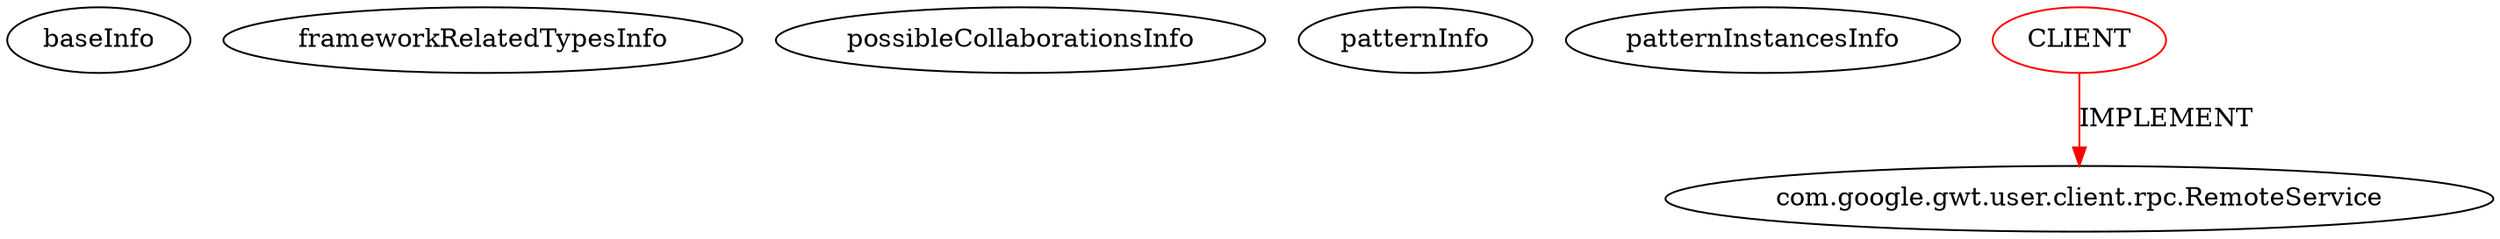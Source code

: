 digraph {
baseInfo[graphId=172,category="pattern",isAnonymous=false,possibleRelation=false]
frameworkRelatedTypesInfo[0="com.google.gwt.user.client.rpc.RemoteService"]
possibleCollaborationsInfo[]
patternInfo[frequency=61.0,patternRootClient=0]
patternInstancesInfo[0="bobvash-Resolution-Tracker~/bobvash-Resolution-Tracker/Resolution-Tracker-master/ResolutionTracker/src/com/bobvash/resolutiontracker/client/TaskManagementService.java~TaskManagementService~862",1="jo32-Easy-URL-Shortener~/jo32-Easy-URL-Shortener/Easy-URL-Shortener-master/src/info/jo32/s/client/PropertyService.java~PropertyService~3296",2="marchold-BandRidesServer~/marchold-BandRidesServer/BandRidesServer-master/Band-Rides-Server/src/com/catglo/bandridesserver/client/GreetingService.java~GreetingService~3709",3="MainMain-ChatCafeine~/MainMain-ChatCafeine/ChatCafeine-master/ChatCafeine/src/sources/client/service/ProfilService.java~ProfilService~188",4="hershal-supertictactoe~/hershal-supertictactoe/supertictactoe-master/src/com/supertictactoe/supertictactoe/client/GreetingService.java~GreetingService~1406",5="nakaken0629-mezamashimailgwt~/nakaken0629-mezamashimailgwt/mezamashimailgwt-master/mezamashimailgwt/src/com/appspot/mezamashimailgwt/client/RegisteringService.java~RegisteringService~4115",6="krajcovic-stockwatcher~/krajcovic-stockwatcher/stockwatcher-master/src/com/google/gwt/sample/stockwatcher/client/service/LoginService.java~LoginService~3438",7="lferna-Padel~/lferna-Padel/Padel-master/src/padel/client/GreetingService.java~GreetingService~3625",8="Byclosure-json-rpc-gwt~/Byclosure-json-rpc-gwt/json-rpc-gwt-master/src/main/java/net/brownpig/jsonrpc/client/RemoteJSONRPCService.java~RemoteJSONRPCService~50",9="ph73nt-fuzzy-archer~/ph73nt-fuzzy-archer/fuzzy-archer-master/src/couk/fishlegs/nucmedone/client/security/AuthService.java~AuthService~4298",10="bebenko-leksi~/bebenko-leksi/leksi-master/gwted/src/main/java/sk/portugal/leksi/editor/client/GreetingService.java~GreetingService~817",11="MainMain-ChatCafeine~/MainMain-ChatCafeine/ChatCafeine-master/ChatCafeine/src/sources/client/service/CompteService.java~CompteService~189",12="Tok-Ziraja222~/Tok-Ziraja222/Ziraja222-master/src/ziraja/client/service/DoesItMeanService.java~DoesItMeanService~421",13="lptr-csopibeszi~/lptr-csopibeszi/csopibeszi-master/src/main/java/hu/lptr/test/gae/csopibeszi/client/MessagesService.java~MessagesService~3634",14="chrte-TemperatureWatcher~/chrte-TemperatureWatcher/TemperatureWatcher-master/src/com/google/gwt/sample/stockwatcher/client/TemperatureService.java~TemperatureService~1065",15="MainMain-ChatCafeine~/MainMain-ChatCafeine/ChatCafeine-master/ChatCafeine/src/sources/client/service/ConnexionService.java~ConnexionService~187",16="MainMain-ChatCafeine~/MainMain-ChatCafeine/ChatCafeine-master/ChatCafeine/src/sources/client/service/SalleService.java~SalleService~185",17="tle-BillNun~/tle-BillNun/BillNun-master/src/com/testapp/client/api/GreetingService.java~GreetingService~4562",18="betacraft-RdpGwtClient~/betacraft-RdpGwtClient/RdpGwtClient-master/src/com/droidcloud/viewer/client/GreetingService.java~GreetingService~824",19="jaxzin-gwt-common-widgets~/jaxzin-gwt-common-widgets/gwt-common-widgets-master/src/com/jaxzin/gwt/ui/client/autocompletion/AutoCompletionMatcherService.java~AutoCompletionMatcherService~3129",20="venkatra-GAEqB~/venkatra-GAEqB/GAEqB-master/src/ca/effacious/professional/gaeqb/gui/client/ItemQueryService.java~ItemQueryService~4583",21="fmilepe-StockWatcher~/fmilepe-StockWatcher/StockWatcher-master/src/br/mdarte/exemplo/client/GreetingService.java~GreetingService~1326",22="Max-Hailperin-MessageBoard~/Max-Hailperin-MessageBoard/MessageBoard-master/MessageBoard/src/edu/gac/mcs270/messageboard/shared/BlobService.java~BlobService~333",23="ph73nt-fuzzy-archer~/ph73nt-fuzzy-archer/fuzzy-archer-master/src/couk/fishlegs/nucmedone/client/ChamberUpdater.java~ChamberUpdater~4294",24="chap19150-SeptaSquared~/chap19150-SeptaSquared/SeptaSquared-master/SeptaSquare/src/com/chapslife/septasquare/client/GreetingService.java~GreetingService~1058",25="coldplayguy-flight87~/coldplayguy-flight87/flight87-master/BookFlight/src/bookflight/client/GreetingService.java~GreetingService~1090",26="jdpatterson-spotify-lottery~/jdpatterson-spotify-lottery/spotify-lottery-master/src/com/vercer/spotify/lottery/client/GwtLotteryCalculator.java~GwtLotteryCalculator~3148",27="aramk-mechanix~/aramk-mechanix/mechanix-master/src/au/edu/unimelb/csse/mugle/client/api/UserService.java~UserService~686",28="GoogleCloudPlatform-appengine-gwtguestbook-namespaces-java~/GoogleCloudPlatform-appengine-gwtguestbook-namespaces-java/appengine-gwtguestbook-namespaces-java-master/src/com/google/gwt/sample/gwtguestbook/client/GuestService.java~GuestService~158",29="nbuesing-gwtMockitoExample~/nbuesing-gwtMockitoExample/gwtMockitoExample-master/src/com/objectpartners/buesing/sample/client/SampleApplicationService.java~SampleApplicationService~4128",30="jerryvig-city-data~/jerryvig-city-data/city-data-master/src/com/mktneutral/citydata/client/CityDataService.java~CityDataService~3150",31="aramk-mechanix~/aramk-mechanix/mechanix-master/src/au/edu/unimelb/csse/mugle/client/api/HighscoreService.java~HighscoreService~688",32="ph73nt-fuzzy-archer~/ph73nt-fuzzy-archer/fuzzy-archer-master/src/couk/fishlegs/nucmedone/client/GreetingService.java~GreetingService~4295",33="Max-Hailperin-MessageBoard~/Max-Hailperin-MessageBoard/MessageBoard-master/MessageBoard/src/edu/gac/mcs270/messageboard/shared/MessageStore.java~MessageStore~334",34="DeannaSurma-Census~/DeannaSurma-Census/Census-master/src/com/cs4302/census/client/OutputService.java~OutputService~108",35="karuto-cloud-storage-gallery~/karuto-cloud-storage-gallery/cloud-storage-gallery-master/src/com/mycompany/cloudstoragegallery/client/GreetingService.java~GreetingService~3404",36="DeannaSurma-Census~/DeannaSurma-Census/Census-master/src/com/cs4302/census/client/InputService.java~InputService~107",37="svor-SimpleGWTProject~/svor-SimpleGWTProject/SimpleGWTProject-master/src/com/tutorialspoint/client/GreetingService.java~GreetingService~4526",38="AquaWolf-frontier-manager~/AquaWolf-frontier-manager/frontier-manager-master/Frontier Manager Server/src/de/waldmeisterundfreunde/frontiermanger/client/GreetingService.java~GreetingService~24",39="krajcovic-stockwatcher~/krajcovic-stockwatcher/stockwatcher-master/src/com/google/gwt/sample/stockwatcher/client/service/StockService.java~StockService~3440",40="MaximeMularz-beeApi~/MaximeMularz-beeApi/beeApi-master/src/com/hive/client/GreetingService.java~GreetingService~335",41="woox-serverapp~/woox-serverapp/serverapp-master/src/wooxes/net/client/GreetingService.java~GreetingService~4646",42="bobvash-Resolution-Tracker~/bobvash-Resolution-Tracker/Resolution-Tracker-master/ResolutionTracker/src/com/bobvash/resolutiontracker/client/GreetingService.java~GreetingService~886",43="wuiidl-webservice~/wuiidl-webservice/webservice-master/tourGuide/src/webServices/tourGuide/presentation/interfacesOfServices/user/UsersService.java~UsersService~4687",44="bohdaq-DeedleJSON~/bohdaq-DeedleJSON/DeedleJSON-master/src/com/appspot/deedleit/client/TimelineService.java~TimelineService~893",45="krajcovic-stockwatcher~/krajcovic-stockwatcher/stockwatcher-master/src/com/google/gwt/sample/stockwatcher/client/service/GreetingService.java~GreetingService~3439",46="dissdoc-hellogwt~/dissdoc-hellogwt/hellogwt-master/src/main/java/com/hellogwt/client/service/GreetingService.java~GreetingService~1277",47="Tok-Ziraja222~/Tok-Ziraja222/Ziraja222-master/src/ziraja/client/service/PersistenceService.java~PersistenceService~420",48="aramk-mechanix~/aramk-mechanix/mechanix-master/src/au/edu/unimelb/csse/mugle/client/api/BadgeService.java~BadgeService~687",49="xinl-feedlosophor~/xinl-feedlosophor/feedlosophor-master/Feedlosophor/src/feedlosophor/client/GreetingService.java~GreetingService~4707",50="carlos-aguayo-html5gwthistory~/carlos-aguayo-html5gwthistory/html5gwthistory-master/src/com/dreamskiale/client/GreetingService.java~GreetingService~1011",51="ravitle-JBTest~/ravitle-JBTest/JBTest-master/JBTest/src/jbtestPro_v1/client/GreetingService.java~GreetingService~4333",52="skavish-collaborative-paint~/skavish-collaborative-paint/collaborative-paint-master/src/com/acme/collpaint/client/CollPaintService.java~CollPaintService~4483",53="MainMain-ChatCafeine~/MainMain-ChatCafeine/ChatCafeine-master/ChatCafeine/src/sources/client/service/AdminService.java~AdminService~186",54="MainMain-ChatCafeine~/MainMain-ChatCafeine/ChatCafeine-master/ChatCafeine/src/sources/client/GreetingService.java~GreetingService~179",55="jo32-Easy-URL-Shortener~/jo32-Easy-URL-Shortener/Easy-URL-Shortener-master/src/info/jo32/s/client/UrlService.java~UrlService~3297",56="papog-grumo~/papog-grumo/grumo-master/src/com/spacepirates/grumo/client/GetDataService.java~GetDataService~4287",57="robinkeunen-shiny-octo-ironman~/robinkeunen-shiny-octo-ironman/shiny-octo-ironman-master/Guestbook/src/guestbook/client/GreetingService.java~GreetingService~4418",58="avida-cookmaster~/avida-cookmaster/cookmaster-master/src/cookmaster/client/CookmasterService.java~CookmasterService~772",59="aramk-mechanix~/aramk-mechanix/mechanix-master/src/au/edu/unimelb/csse/mugle/client/api/KeyValueService.java~KeyValueService~685",60="CarlRazmus-WebStore~/CarlRazmus-WebStore/WebStore-master/src/tddd24/project/client/ProductService.java~ProductService~58"]
1[label="com.google.gwt.user.client.rpc.RemoteService",vertexType="FRAMEWORK_INTERFACE_TYPE",isFrameworkType=false]
0[label="CLIENT",vertexType="ROOT_CLIENT_CLASS_DECLARATION",isFrameworkType=false,color=red]
0->1[label="IMPLEMENT",color=red]
}
